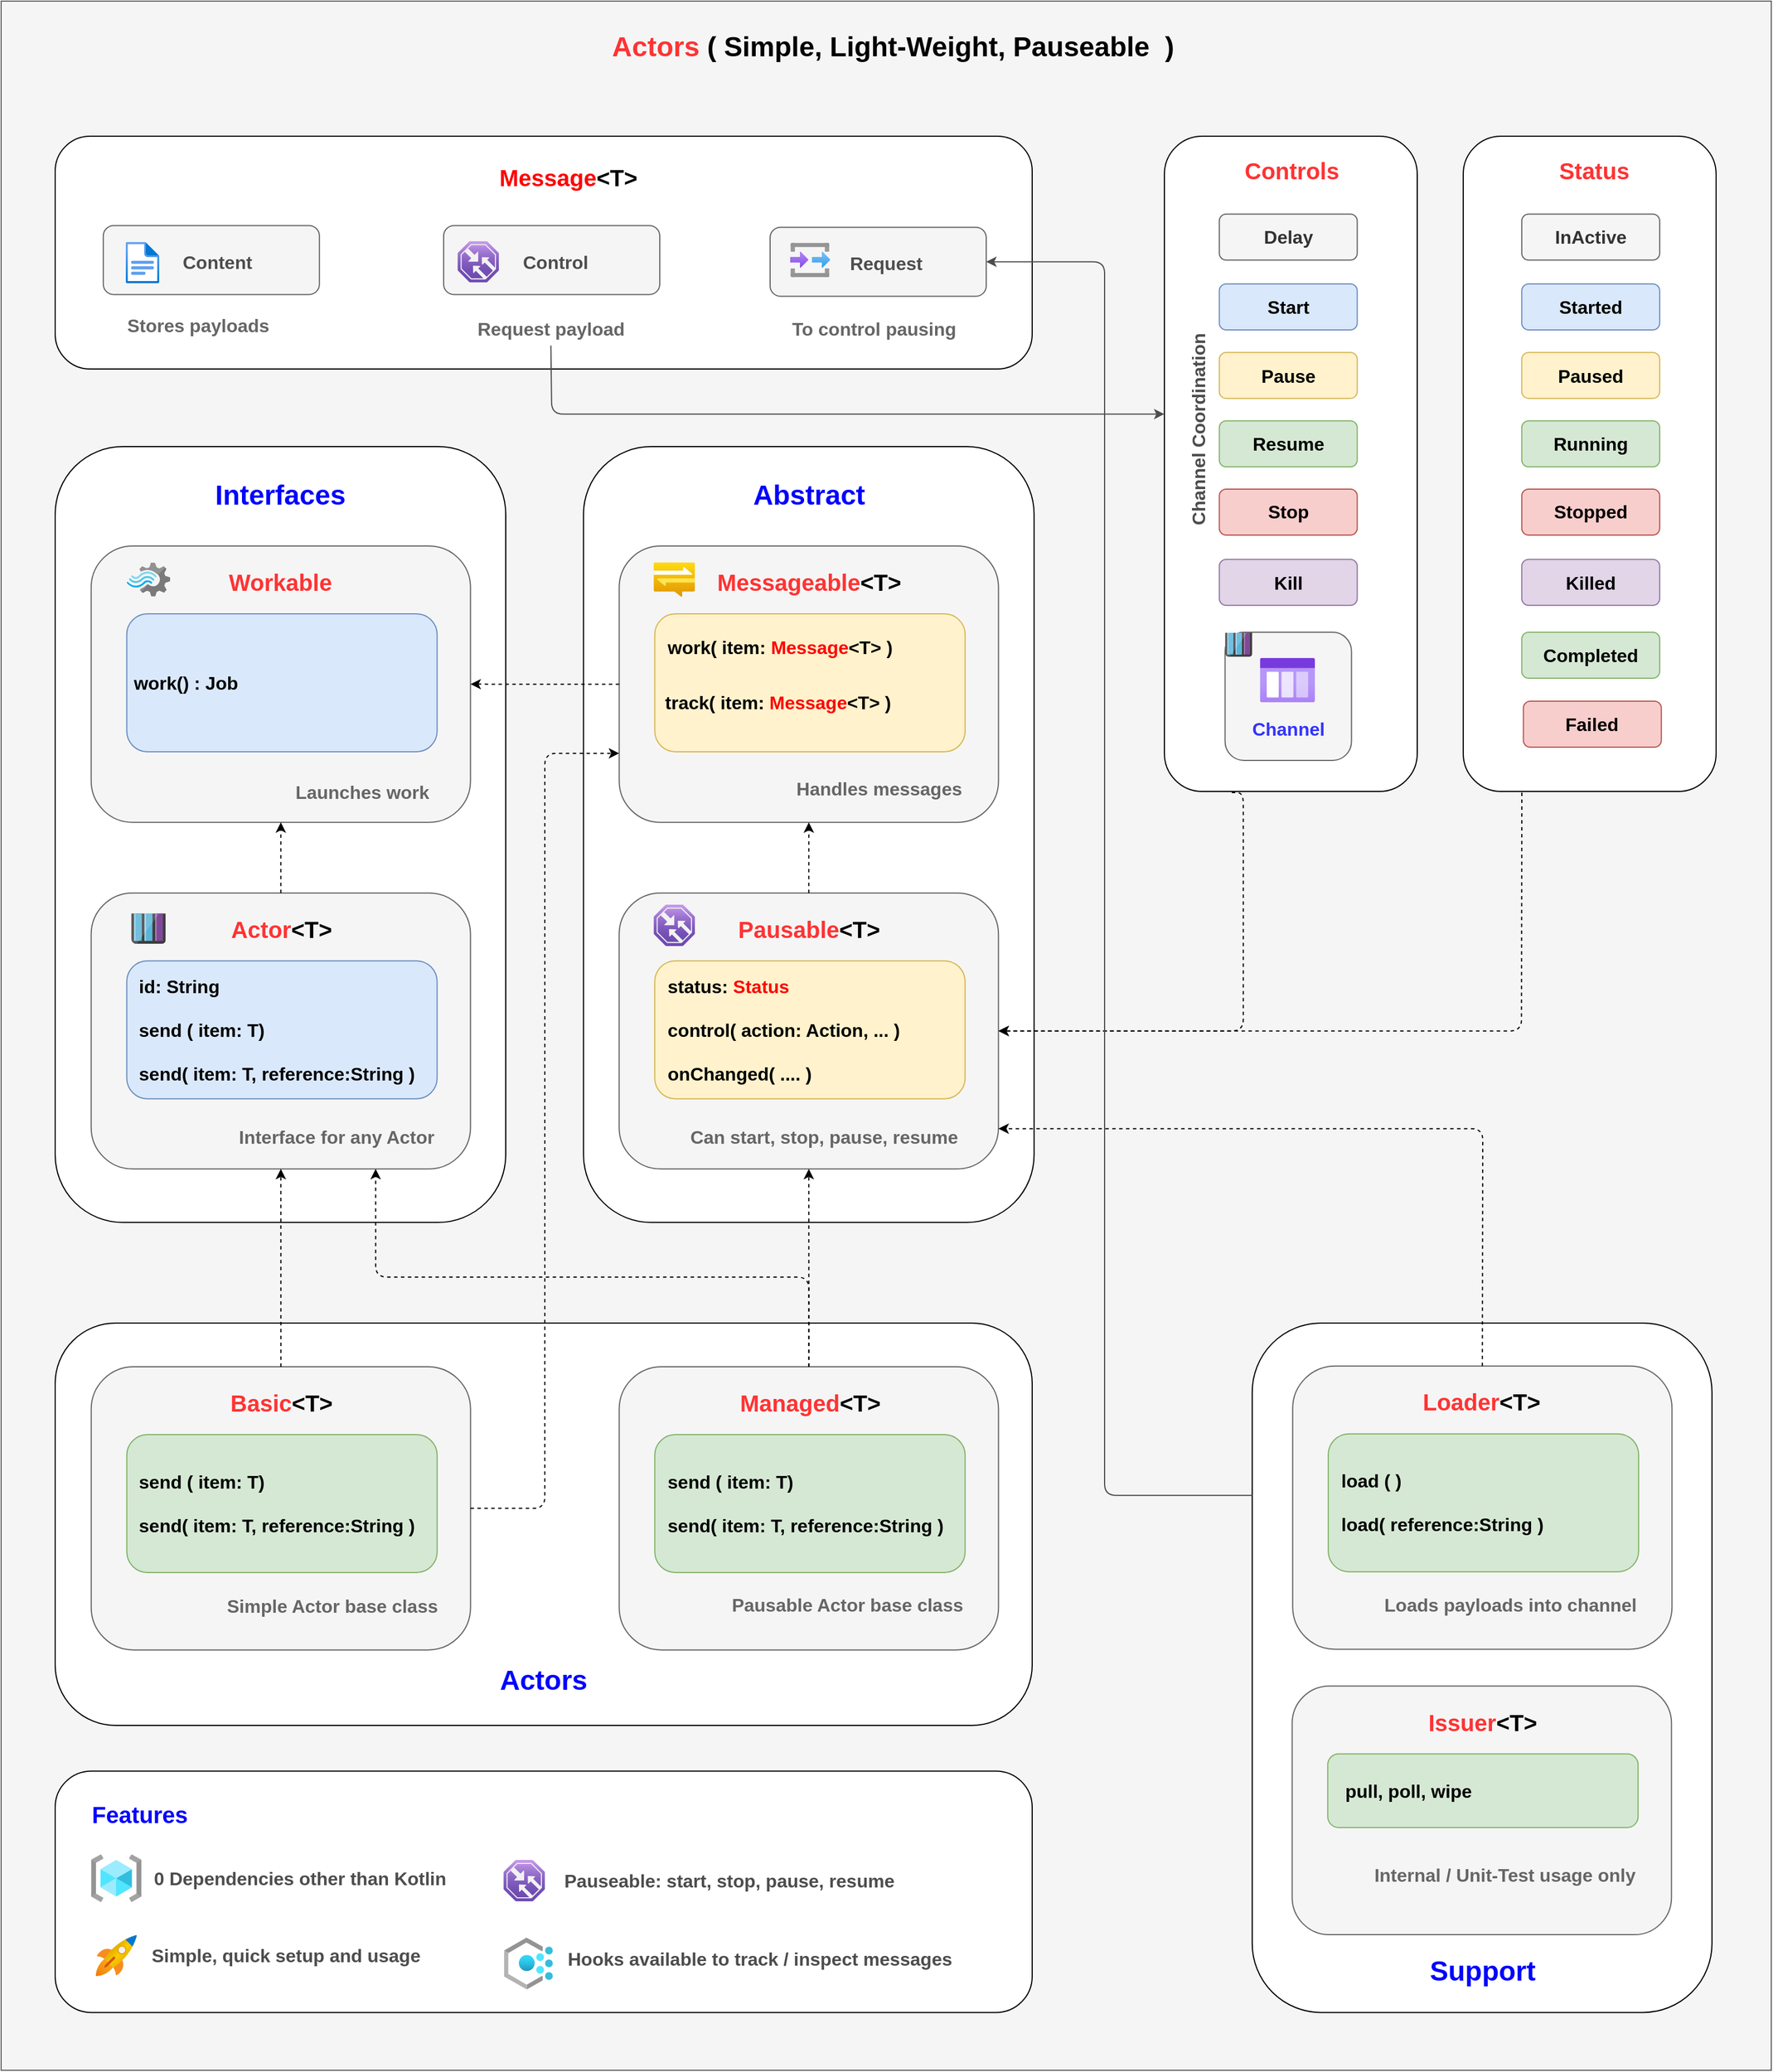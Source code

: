 <mxfile version="14.0.1" type="device"><diagram id="WI9T0HZ2pTsCkuznbFz-" name="Page-1"><mxGraphModel dx="2372" dy="1414" grid="1" gridSize="10" guides="1" tooltips="1" connect="1" arrows="1" fold="1" page="1" pageScale="1" pageWidth="583" pageHeight="413" math="0" shadow="0"><root><mxCell id="0"/><mxCell id="1" parent="0"/><mxCell id="dkpI0AUmnZosLw2rEWEU-10" value="" style="rounded=0;whiteSpace=wrap;html=1;fillColor=#f5f5f5;strokeColor=#666666;fontColor=#333333;" parent="1" vertex="1"><mxGeometry x="20" y="20" width="1540" height="1800" as="geometry"/></mxCell><mxCell id="HlOIRCmBT_TTQaV18blw-192" value="" style="rounded=1;whiteSpace=wrap;html=1;glass=0;strokeWidth=1;fontSize=14;align=left;" parent="1" vertex="1"><mxGeometry x="67" y="137.54" width="850" height="202.46" as="geometry"/></mxCell><mxCell id="HlOIRCmBT_TTQaV18blw-234" value="" style="rounded=1;whiteSpace=wrap;html=1;glass=0;strokeColor=#666666;strokeWidth=1;fillColor=#f5f5f5;fontSize=14;fontColor=#333333;align=right;" parent="1" vertex="1"><mxGeometry x="689.0" y="216.7" width="188" height="60" as="geometry"/></mxCell><mxCell id="uuMANsUaI2Tj1Zlfy81S-102" value="" style="rounded=1;whiteSpace=wrap;html=1;" vertex="1" parent="1"><mxGeometry x="1108.41" y="1170" width="400" height="599.71" as="geometry"/></mxCell><mxCell id="uuMANsUaI2Tj1Zlfy81S-98" value="" style="rounded=1;whiteSpace=wrap;html=1;" vertex="1" parent="1"><mxGeometry x="67" y="1170" width="850" height="350" as="geometry"/></mxCell><mxCell id="uuMANsUaI2Tj1Zlfy81S-96" value="" style="rounded=1;whiteSpace=wrap;html=1;" vertex="1" parent="1"><mxGeometry x="526.66" y="407.54" width="392" height="674.89" as="geometry"/></mxCell><mxCell id="uuMANsUaI2Tj1Zlfy81S-94" value="" style="rounded=1;whiteSpace=wrap;html=1;" vertex="1" parent="1"><mxGeometry x="67" y="407.54" width="392" height="674.89" as="geometry"/></mxCell><mxCell id="uuMANsUaI2Tj1Zlfy81S-11" value="" style="rounded=1;whiteSpace=wrap;html=1;glass=0;strokeWidth=1;fontSize=14;align=left;" vertex="1" parent="1"><mxGeometry x="1032" y="137.54" width="220" height="570" as="geometry"/></mxCell><mxCell id="HlOIRCmBT_TTQaV18blw-216" value="" style="rounded=1;whiteSpace=wrap;html=1;glass=0;strokeColor=#666666;strokeWidth=1;fillColor=#f5f5f5;fontSize=14;fontColor=#333333;align=right;" parent="1" vertex="1"><mxGeometry x="108.88" y="215.2" width="188" height="60" as="geometry"/></mxCell><mxCell id="LH2sXzoeOZG54SC4Cbi2-18" value="" style="rounded=1;whiteSpace=wrap;html=1;glass=0;align=left;fillColor=#f5f5f5;strokeColor=#666666;fontColor=#333333;" parent="1" vertex="1"><mxGeometry x="98.32" y="795.87" width="330" height="240" as="geometry"/></mxCell><mxCell id="LH2sXzoeOZG54SC4Cbi2-17" value="&lt;font size=&quot;1&quot;&gt;&lt;b style=&quot;font-size: 20px&quot;&gt;&lt;font color=&quot;#ff3333&quot;&gt;Actor&lt;/font&gt;&amp;lt;T&amp;gt;&lt;/b&gt;&lt;/font&gt;" style="text;html=1;strokeColor=none;fillColor=none;align=center;verticalAlign=middle;whiteSpace=wrap;rounded=0;" parent="1" vertex="1"><mxGeometry x="229.28" y="811.77" width="70" height="30" as="geometry"/></mxCell><mxCell id="dkpI0AUmnZosLw2rEWEU-12" value="&lt;font style=&quot;font-size: 24px&quot;&gt;&lt;b&gt;&lt;font color=&quot;#ff3333&quot; style=&quot;font-size: 24px&quot;&gt;Actors&lt;/font&gt;&lt;font color=&quot;#3333ff&quot; style=&quot;font-size: 24px&quot;&gt;&amp;nbsp;&lt;/font&gt;( Simple, Light-Weight, Pauseable&amp;nbsp; )&lt;/b&gt;&lt;/font&gt;" style="text;html=1;strokeColor=none;fillColor=none;align=center;verticalAlign=middle;whiteSpace=wrap;rounded=0;" parent="1" vertex="1"><mxGeometry x="82" y="50" width="1428" height="20" as="geometry"/></mxCell><mxCell id="HlOIRCmBT_TTQaV18blw-201" value="&lt;font style=&quot;font-size: 16px&quot;&gt;&lt;b&gt;Content&lt;/b&gt;&lt;/font&gt;" style="text;html=1;strokeColor=none;fillColor=none;align=left;verticalAlign=middle;whiteSpace=wrap;rounded=0;fontColor=#4D4D4D;" parent="1" vertex="1"><mxGeometry x="175.83" y="236.7" width="106.6" height="20" as="geometry"/></mxCell><mxCell id="HlOIRCmBT_TTQaV18blw-208" value="&lt;font&gt;&lt;b&gt;&lt;span style=&quot;font-size: 20px&quot;&gt;&lt;font color=&quot;#ff0000&quot;&gt;Message&lt;/font&gt;&lt;font color=&quot;#000000&quot;&gt;&amp;lt;T&amp;gt;&lt;/font&gt;&lt;/span&gt;&lt;br&gt;&lt;/b&gt;&lt;/font&gt;" style="text;html=1;strokeColor=none;fillColor=none;align=center;verticalAlign=middle;whiteSpace=wrap;rounded=0;fontColor=#0000FF;" parent="1" vertex="1"><mxGeometry x="138.5" y="157.54" width="748.5" height="30" as="geometry"/></mxCell><mxCell id="HlOIRCmBT_TTQaV18blw-219" value="" style="rounded=1;whiteSpace=wrap;html=1;glass=0;strokeColor=#666666;strokeWidth=1;fillColor=#f5f5f5;fontSize=14;fontColor=#333333;align=right;" parent="1" vertex="1"><mxGeometry x="404.98" y="215.2" width="188" height="60" as="geometry"/></mxCell><mxCell id="HlOIRCmBT_TTQaV18blw-221" value="&lt;font style=&quot;font-size: 16px&quot;&gt;&lt;b&gt;Control&lt;/b&gt;&lt;/font&gt;" style="text;html=1;strokeColor=none;fillColor=none;align=left;verticalAlign=middle;whiteSpace=wrap;rounded=0;fontColor=#4D4D4D;" parent="1" vertex="1"><mxGeometry x="471.68" y="236.7" width="110.81" height="20" as="geometry"/></mxCell><mxCell id="HlOIRCmBT_TTQaV18blw-226" value="" style="aspect=fixed;html=1;points=[];align=center;image;fontSize=12;image=img/lib/azure2/general/Input_Output.svg;rounded=0;glass=0;strokeColor=#D79B00;strokeWidth=1;fillColor=#66B2FF;gradientColor=none;" parent="1" vertex="1"><mxGeometry x="706.34" y="230.2" width="34.91" height="30" as="geometry"/></mxCell><mxCell id="HlOIRCmBT_TTQaV18blw-236" value="&lt;font style=&quot;font-size: 16px&quot;&gt;&lt;b&gt;Request&lt;/b&gt;&lt;/font&gt;" style="text;html=1;strokeColor=none;fillColor=none;align=center;verticalAlign=middle;whiteSpace=wrap;rounded=0;fontColor=#4D4D4D;" parent="1" vertex="1"><mxGeometry x="725" y="238.2" width="130" height="20" as="geometry"/></mxCell><mxCell id="HlOIRCmBT_TTQaV18blw-237" value="" style="aspect=fixed;html=1;points=[];align=center;image;fontSize=12;image=img/lib/azure2/networking/Traffic_Manager_Profiles.svg;rounded=0;glass=0;strokeColor=#D79B00;strokeWidth=1;fillColor=#66B2FF;gradientColor=none;" parent="1" vertex="1"><mxGeometry x="417.11" y="228.7" width="36" height="36" as="geometry"/></mxCell><mxCell id="HlOIRCmBT_TTQaV18blw-242" value="" style="rounded=1;whiteSpace=wrap;html=1;glass=0;align=left;fillColor=#f5f5f5;strokeColor=#666666;fontColor=#333333;" parent="1" vertex="1"><mxGeometry x="1084.79" y="569.03" width="110" height="111.5" as="geometry"/></mxCell><mxCell id="HlOIRCmBT_TTQaV18blw-243" value="&lt;font style=&quot;font-size: 16px&quot; color=&quot;#3333ff&quot;&gt;&lt;b&gt;Channel&lt;/b&gt;&lt;/font&gt;" style="text;html=1;strokeColor=none;fillColor=none;align=center;verticalAlign=middle;whiteSpace=wrap;rounded=0;" parent="1" vertex="1"><mxGeometry x="1099.79" y="642.89" width="80" height="20" as="geometry"/></mxCell><mxCell id="HlOIRCmBT_TTQaV18blw-244" value="" style="aspect=fixed;html=1;points=[];align=center;image;fontSize=12;image=img/lib/mscae/Queues_Storage.svg;glass=0;fillColor=#CCE5FF;" parent="1" vertex="1"><mxGeometry x="1084.79" y="569.53" width="23.62" height="20.79" as="geometry"/></mxCell><mxCell id="HlOIRCmBT_TTQaV18blw-245" value="" style="aspect=fixed;html=1;points=[];align=center;image;fontSize=12;image=img/lib/azure2/general/Storage_Queue.svg;rounded=0;glass=0;strokeColor=#D79B00;strokeWidth=1;fillColor=#66B2FF;gradientColor=none;" parent="1" vertex="1"><mxGeometry x="1115.17" y="591.19" width="47.8" height="38.84" as="geometry"/></mxCell><mxCell id="uuMANsUaI2Tj1Zlfy81S-4" value="&lt;font style=&quot;font-size: 16px&quot;&gt;&lt;b&gt;&amp;nbsp; id: String&lt;br&gt;&lt;/b&gt;&lt;b&gt;&lt;br&gt;&amp;nbsp; send ( item: T)&amp;nbsp;&lt;br&gt;&lt;br&gt;&amp;nbsp; send( item: T, reference:String )&amp;nbsp;&lt;/b&gt;&lt;/font&gt;" style="rounded=1;whiteSpace=wrap;html=1;align=left;fillColor=#dae8fc;strokeColor=#6c8ebf;" vertex="1" parent="1"><mxGeometry x="129.28" y="854.87" width="270" height="120" as="geometry"/></mxCell><mxCell id="uuMANsUaI2Tj1Zlfy81S-5" value="" style="rounded=1;whiteSpace=wrap;html=1;glass=0;align=left;fillColor=#f5f5f5;strokeColor=#666666;fontColor=#333333;" vertex="1" parent="1"><mxGeometry x="557.7" y="494.06" width="330" height="240.37" as="geometry"/></mxCell><mxCell id="uuMANsUaI2Tj1Zlfy81S-6" value="&lt;font size=&quot;1&quot;&gt;&lt;b style=&quot;font-size: 20px&quot;&gt;&lt;font color=&quot;#ff3333&quot;&gt;Messageable&lt;/font&gt;&amp;lt;T&amp;gt;&lt;/b&gt;&lt;/font&gt;" style="text;html=1;strokeColor=none;fillColor=none;align=center;verticalAlign=middle;whiteSpace=wrap;rounded=0;" vertex="1" parent="1"><mxGeometry x="587.7" y="509.96" width="270" height="30" as="geometry"/></mxCell><mxCell id="uuMANsUaI2Tj1Zlfy81S-7" value="&lt;span style=&quot;font-size: 16px&quot;&gt;&lt;b&gt;&amp;nbsp; work( item: &lt;font color=&quot;#ff0000&quot;&gt;Message&lt;/font&gt;&amp;lt;T&amp;gt; )&amp;nbsp;&lt;br&gt;&lt;/b&gt;&lt;/span&gt;&lt;br&gt;&lt;br&gt;&amp;nbsp;&amp;nbsp;&lt;b style=&quot;font-size: 16px&quot;&gt;track( item: &lt;font color=&quot;#ff0000&quot;&gt;Message&lt;/font&gt;&amp;lt;T&amp;gt; )&amp;nbsp;&lt;/b&gt;&lt;br&gt;&amp;nbsp; &amp;nbsp;" style="rounded=1;whiteSpace=wrap;html=1;align=left;fillColor=#fff2cc;strokeColor=#d6b656;" vertex="1" parent="1"><mxGeometry x="588.66" y="553.06" width="270" height="120" as="geometry"/></mxCell><mxCell id="uuMANsUaI2Tj1Zlfy81S-8" value="" style="rounded=1;whiteSpace=wrap;html=1;glass=0;align=left;fillColor=#f5f5f5;strokeColor=#666666;fontColor=#333333;" vertex="1" parent="1"><mxGeometry x="557.66" y="795.87" width="330" height="240" as="geometry"/></mxCell><mxCell id="uuMANsUaI2Tj1Zlfy81S-9" value="&lt;font size=&quot;1&quot;&gt;&lt;b style=&quot;font-size: 20px&quot;&gt;&lt;font color=&quot;#ff3333&quot;&gt;Pausable&lt;/font&gt;&amp;lt;T&amp;gt;&lt;/b&gt;&lt;/font&gt;" style="text;html=1;strokeColor=none;fillColor=none;align=center;verticalAlign=middle;whiteSpace=wrap;rounded=0;" vertex="1" parent="1"><mxGeometry x="587.66" y="811.77" width="270" height="30" as="geometry"/></mxCell><mxCell id="uuMANsUaI2Tj1Zlfy81S-10" value="&lt;font style=&quot;font-size: 16px&quot;&gt;&lt;b&gt;&amp;nbsp; status: &lt;font color=&quot;#ff0000&quot;&gt;Status&lt;/font&gt;&lt;br&gt;&lt;br&gt;&amp;nbsp; control( action: Action, ... )&amp;nbsp;&lt;br&gt;&lt;br&gt;&amp;nbsp; onChanged( .... )&amp;nbsp;&lt;br&gt;&lt;/b&gt;&lt;/font&gt;" style="rounded=1;whiteSpace=wrap;html=1;align=left;fillColor=#fff2cc;strokeColor=#d6b656;" vertex="1" parent="1"><mxGeometry x="588.62" y="854.87" width="270" height="120" as="geometry"/></mxCell><mxCell id="uuMANsUaI2Tj1Zlfy81S-12" value="&lt;b&gt;&lt;font style=&quot;font-size: 16px&quot;&gt;Pause&lt;/font&gt;&lt;/b&gt;" style="rounded=1;whiteSpace=wrap;html=1;fillColor=#fff2cc;strokeColor=#d6b656;" vertex="1" parent="1"><mxGeometry x="1079.79" y="325.59" width="120" height="40" as="geometry"/></mxCell><mxCell id="uuMANsUaI2Tj1Zlfy81S-13" value="&lt;b&gt;&lt;font style=&quot;font-size: 16px&quot;&gt;Start&lt;/font&gt;&lt;/b&gt;" style="rounded=1;whiteSpace=wrap;html=1;fillColor=#dae8fc;strokeColor=#6c8ebf;" vertex="1" parent="1"><mxGeometry x="1079.79" y="265.98" width="120" height="40" as="geometry"/></mxCell><mxCell id="uuMANsUaI2Tj1Zlfy81S-14" value="&lt;span style=&quot;font-size: 16px&quot;&gt;&lt;b&gt;Delay&lt;/b&gt;&lt;/span&gt;" style="rounded=1;whiteSpace=wrap;html=1;fillColor=#f5f5f5;strokeColor=#666666;fontColor=#333333;" vertex="1" parent="1"><mxGeometry x="1079.79" y="205.23" width="120" height="40" as="geometry"/></mxCell><mxCell id="uuMANsUaI2Tj1Zlfy81S-15" value="&lt;span style=&quot;font-size: 16px&quot;&gt;&lt;b&gt;Resume&lt;/b&gt;&lt;/span&gt;" style="rounded=1;whiteSpace=wrap;html=1;fillColor=#d5e8d4;strokeColor=#82b366;" vertex="1" parent="1"><mxGeometry x="1079.79" y="385.11" width="120" height="40" as="geometry"/></mxCell><mxCell id="uuMANsUaI2Tj1Zlfy81S-16" value="&lt;span style=&quot;font-size: 16px&quot;&gt;&lt;b&gt;Stop&lt;/b&gt;&lt;/span&gt;" style="rounded=1;whiteSpace=wrap;html=1;fillColor=#f8cecc;strokeColor=#b85450;" vertex="1" parent="1"><mxGeometry x="1079.79" y="444.48" width="120" height="40" as="geometry"/></mxCell><mxCell id="uuMANsUaI2Tj1Zlfy81S-17" value="&lt;span style=&quot;font-size: 16px&quot;&gt;&lt;b&gt;Kill&lt;/b&gt;&lt;/span&gt;" style="rounded=1;whiteSpace=wrap;html=1;fillColor=#e1d5e7;strokeColor=#9673a6;" vertex="1" parent="1"><mxGeometry x="1079.79" y="505.61" width="120" height="40" as="geometry"/></mxCell><mxCell id="uuMANsUaI2Tj1Zlfy81S-18" value="&lt;font color=&quot;#ff3333&quot;&gt;&lt;b&gt;&lt;font style=&quot;font-size: 20px&quot;&gt;Controls&lt;/font&gt;&lt;br&gt;&lt;/b&gt;&lt;/font&gt;" style="text;html=1;strokeColor=none;fillColor=none;align=center;verticalAlign=middle;whiteSpace=wrap;rounded=0;" vertex="1" parent="1"><mxGeometry x="1077.61" y="151.7" width="130" height="30" as="geometry"/></mxCell><mxCell id="uuMANsUaI2Tj1Zlfy81S-19" value="" style="rounded=1;whiteSpace=wrap;html=1;glass=0;strokeWidth=1;fontSize=14;align=left;" vertex="1" parent="1"><mxGeometry x="1292" y="137.54" width="220" height="570" as="geometry"/></mxCell><mxCell id="uuMANsUaI2Tj1Zlfy81S-20" value="&lt;b&gt;&lt;font style=&quot;font-size: 16px&quot;&gt;Paused&lt;/font&gt;&lt;/b&gt;" style="rounded=1;whiteSpace=wrap;html=1;fillColor=#fff2cc;strokeColor=#d6b656;" vertex="1" parent="1"><mxGeometry x="1342.93" y="325.59" width="120" height="40" as="geometry"/></mxCell><mxCell id="uuMANsUaI2Tj1Zlfy81S-21" value="&lt;b&gt;&lt;font style=&quot;font-size: 16px&quot;&gt;Started&lt;/font&gt;&lt;/b&gt;" style="rounded=1;whiteSpace=wrap;html=1;fillColor=#dae8fc;strokeColor=#6c8ebf;" vertex="1" parent="1"><mxGeometry x="1342.93" y="265.98" width="120" height="40" as="geometry"/></mxCell><mxCell id="uuMANsUaI2Tj1Zlfy81S-22" value="&lt;span style=&quot;font-size: 16px&quot;&gt;&lt;b&gt;InActive&lt;/b&gt;&lt;/span&gt;" style="rounded=1;whiteSpace=wrap;html=1;fillColor=#f5f5f5;strokeColor=#666666;fontColor=#333333;" vertex="1" parent="1"><mxGeometry x="1342.93" y="205.23" width="120" height="40" as="geometry"/></mxCell><mxCell id="uuMANsUaI2Tj1Zlfy81S-23" value="&lt;span style=&quot;font-size: 16px&quot;&gt;&lt;b&gt;Running&lt;/b&gt;&lt;/span&gt;" style="rounded=1;whiteSpace=wrap;html=1;fillColor=#d5e8d4;strokeColor=#82b366;" vertex="1" parent="1"><mxGeometry x="1342.93" y="385.11" width="120" height="40" as="geometry"/></mxCell><mxCell id="uuMANsUaI2Tj1Zlfy81S-24" value="&lt;span style=&quot;font-size: 16px&quot;&gt;&lt;b&gt;Stopped&lt;/b&gt;&lt;/span&gt;" style="rounded=1;whiteSpace=wrap;html=1;fillColor=#f8cecc;strokeColor=#b85450;" vertex="1" parent="1"><mxGeometry x="1342.93" y="444.48" width="120" height="40" as="geometry"/></mxCell><mxCell id="uuMANsUaI2Tj1Zlfy81S-25" value="&lt;span style=&quot;font-size: 16px&quot;&gt;&lt;b&gt;Killed&lt;/b&gt;&lt;/span&gt;" style="rounded=1;whiteSpace=wrap;html=1;fillColor=#e1d5e7;strokeColor=#9673a6;" vertex="1" parent="1"><mxGeometry x="1342.93" y="505.61" width="120" height="40" as="geometry"/></mxCell><mxCell id="uuMANsUaI2Tj1Zlfy81S-26" value="&lt;font color=&quot;#ff3333&quot;&gt;&lt;b&gt;&lt;font style=&quot;font-size: 20px&quot;&gt;Status&lt;/font&gt;&lt;br&gt;&lt;/b&gt;&lt;/font&gt;" style="text;html=1;strokeColor=none;fillColor=none;align=center;verticalAlign=middle;whiteSpace=wrap;rounded=0;" vertex="1" parent="1"><mxGeometry x="1340.75" y="151.7" width="130" height="30" as="geometry"/></mxCell><mxCell id="uuMANsUaI2Tj1Zlfy81S-27" value="&lt;span style=&quot;font-size: 16px&quot;&gt;&lt;b&gt;Completed&lt;/b&gt;&lt;/span&gt;" style="rounded=1;whiteSpace=wrap;html=1;fillColor=#d5e8d4;strokeColor=#82b366;" vertex="1" parent="1"><mxGeometry x="1342.93" y="569.03" width="120" height="40" as="geometry"/></mxCell><mxCell id="uuMANsUaI2Tj1Zlfy81S-28" value="&lt;span style=&quot;font-size: 16px&quot;&gt;&lt;b&gt;Failed&lt;/b&gt;&lt;/span&gt;" style="rounded=1;whiteSpace=wrap;html=1;fillColor=#f8cecc;strokeColor=#b85450;" vertex="1" parent="1"><mxGeometry x="1344.34" y="629.03" width="120" height="40" as="geometry"/></mxCell><mxCell id="uuMANsUaI2Tj1Zlfy81S-29" value="" style="rounded=1;whiteSpace=wrap;html=1;glass=0;align=left;fillColor=#f5f5f5;strokeColor=#666666;fontColor=#333333;" vertex="1" parent="1"><mxGeometry x="98.36" y="1208" width="330" height="246.34" as="geometry"/></mxCell><mxCell id="uuMANsUaI2Tj1Zlfy81S-30" value="&lt;font size=&quot;1&quot;&gt;&lt;b style=&quot;font-size: 20px&quot;&gt;&lt;font color=&quot;#ff3333&quot;&gt;Basic&lt;/font&gt;&amp;lt;T&amp;gt;&lt;/b&gt;&lt;/font&gt;" style="text;html=1;strokeColor=none;fillColor=none;align=center;verticalAlign=middle;whiteSpace=wrap;rounded=0;" vertex="1" parent="1"><mxGeometry x="229.32" y="1223.9" width="70" height="30" as="geometry"/></mxCell><mxCell id="uuMANsUaI2Tj1Zlfy81S-31" value="&lt;font style=&quot;font-size: 16px&quot;&gt;&lt;b&gt;&amp;nbsp; send ( item: T)&amp;nbsp;&lt;br&gt;&lt;br&gt;&amp;nbsp; send( item: T, reference:String )&amp;nbsp;&lt;/b&gt;&lt;/font&gt;" style="rounded=1;whiteSpace=wrap;html=1;align=left;fillColor=#d5e8d4;strokeColor=#82b366;" vertex="1" parent="1"><mxGeometry x="129.32" y="1267" width="270" height="120" as="geometry"/></mxCell><mxCell id="uuMANsUaI2Tj1Zlfy81S-32" value="" style="rounded=1;whiteSpace=wrap;html=1;glass=0;align=left;fillColor=#f5f5f5;strokeColor=#666666;fontColor=#333333;" vertex="1" parent="1"><mxGeometry x="557.7" y="1208" width="330" height="246.34" as="geometry"/></mxCell><mxCell id="uuMANsUaI2Tj1Zlfy81S-33" value="&lt;font size=&quot;1&quot;&gt;&lt;b style=&quot;font-size: 20px&quot;&gt;&lt;font color=&quot;#ff3333&quot;&gt;Managed&lt;/font&gt;&amp;lt;T&amp;gt;&lt;/b&gt;&lt;/font&gt;" style="text;html=1;strokeColor=none;fillColor=none;align=center;verticalAlign=middle;whiteSpace=wrap;rounded=0;" vertex="1" parent="1"><mxGeometry x="688.66" y="1223.9" width="70" height="30" as="geometry"/></mxCell><mxCell id="uuMANsUaI2Tj1Zlfy81S-34" value="&lt;font style=&quot;font-size: 16px&quot;&gt;&lt;b&gt;&amp;nbsp; send ( item: T)&amp;nbsp;&lt;br&gt;&lt;br&gt;&amp;nbsp; send( item: T, reference:String )&amp;nbsp;&lt;/b&gt;&lt;/font&gt;" style="rounded=1;whiteSpace=wrap;html=1;align=left;fillColor=#d5e8d4;strokeColor=#82b366;" vertex="1" parent="1"><mxGeometry x="588.66" y="1267" width="270" height="120" as="geometry"/></mxCell><mxCell id="uuMANsUaI2Tj1Zlfy81S-35" value="" style="rounded=1;whiteSpace=wrap;html=1;glass=0;align=left;fillColor=#f5f5f5;strokeColor=#666666;fontColor=#333333;" vertex="1" parent="1"><mxGeometry x="1143.63" y="1207.35" width="330" height="246.34" as="geometry"/></mxCell><mxCell id="uuMANsUaI2Tj1Zlfy81S-36" value="&lt;font size=&quot;1&quot;&gt;&lt;b style=&quot;font-size: 20px&quot;&gt;&lt;font color=&quot;#ff3333&quot;&gt;Loader&lt;/font&gt;&amp;lt;T&amp;gt;&lt;/b&gt;&lt;/font&gt;" style="text;html=1;strokeColor=none;fillColor=none;align=center;verticalAlign=middle;whiteSpace=wrap;rounded=0;" vertex="1" parent="1"><mxGeometry x="1173.18" y="1223.25" width="270" height="30" as="geometry"/></mxCell><mxCell id="uuMANsUaI2Tj1Zlfy81S-37" value="&lt;font style=&quot;font-size: 16px&quot;&gt;&lt;b&gt;&amp;nbsp; load ( )&lt;br&gt;&lt;br&gt;&amp;nbsp; load( reference:String )&amp;nbsp;&lt;/b&gt;&lt;/font&gt;" style="rounded=1;whiteSpace=wrap;html=1;align=left;fillColor=#d5e8d4;strokeColor=#82b366;" vertex="1" parent="1"><mxGeometry x="1174.59" y="1266.35" width="270" height="120" as="geometry"/></mxCell><mxCell id="uuMANsUaI2Tj1Zlfy81S-38" value="" style="endArrow=classic;html=1;exitX=0.5;exitY=0;exitDx=0;exitDy=0;entryX=0.5;entryY=1;entryDx=0;entryDy=0;dashed=1;" edge="1" parent="1" source="uuMANsUaI2Tj1Zlfy81S-8" target="uuMANsUaI2Tj1Zlfy81S-5"><mxGeometry width="50" height="50" relative="1" as="geometry"><mxPoint x="-162.34" y="900.72" as="sourcePoint"/><mxPoint x="-112.34" y="850.72" as="targetPoint"/></mxGeometry></mxCell><mxCell id="uuMANsUaI2Tj1Zlfy81S-39" value="" style="edgeStyle=elbowEdgeStyle;elbow=vertical;endArrow=classic;html=1;dashed=1;exitX=0.5;exitY=0;exitDx=0;exitDy=0;entryX=0.5;entryY=1;entryDx=0;entryDy=0;" edge="1" parent="1" source="uuMANsUaI2Tj1Zlfy81S-32" target="uuMANsUaI2Tj1Zlfy81S-8"><mxGeometry width="50" height="50" relative="1" as="geometry"><mxPoint x="-270.66" y="1243" as="sourcePoint"/><mxPoint x="-220.66" y="1193" as="targetPoint"/></mxGeometry></mxCell><mxCell id="uuMANsUaI2Tj1Zlfy81S-41" value="" style="edgeStyle=elbowEdgeStyle;elbow=vertical;endArrow=classic;html=1;dashed=1;exitX=0.5;exitY=0;exitDx=0;exitDy=0;entryX=0.5;entryY=1;entryDx=0;entryDy=0;" edge="1" parent="1" source="uuMANsUaI2Tj1Zlfy81S-29" target="LH2sXzoeOZG54SC4Cbi2-18"><mxGeometry width="50" height="50" relative="1" as="geometry"><mxPoint x="-121" y="943" as="sourcePoint"/><mxPoint x="-71" y="893" as="targetPoint"/></mxGeometry></mxCell><mxCell id="uuMANsUaI2Tj1Zlfy81S-42" value="" style="rounded=1;whiteSpace=wrap;html=1;glass=0;align=left;fillColor=#f5f5f5;strokeColor=#666666;fontColor=#333333;" vertex="1" parent="1"><mxGeometry x="98.32" y="493.99" width="330" height="240.37" as="geometry"/></mxCell><mxCell id="uuMANsUaI2Tj1Zlfy81S-43" value="&lt;font size=&quot;1&quot;&gt;&lt;b style=&quot;font-size: 20px&quot;&gt;&lt;font color=&quot;#ff3333&quot;&gt;Workable&lt;/font&gt;&lt;/b&gt;&lt;/font&gt;" style="text;html=1;strokeColor=none;fillColor=none;align=center;verticalAlign=middle;whiteSpace=wrap;rounded=0;" vertex="1" parent="1"><mxGeometry x="128.32" y="509.89" width="270" height="30" as="geometry"/></mxCell><mxCell id="uuMANsUaI2Tj1Zlfy81S-44" value="&lt;span style=&quot;font-size: 16px&quot;&gt;&lt;b&gt;&amp;nbsp;work() : Job&lt;/b&gt;&lt;/span&gt;" style="rounded=1;whiteSpace=wrap;html=1;align=left;fillColor=#dae8fc;strokeColor=#6c8ebf;" vertex="1" parent="1"><mxGeometry x="129.28" y="552.99" width="270" height="120" as="geometry"/></mxCell><mxCell id="uuMANsUaI2Tj1Zlfy81S-47" value="" style="edgeStyle=elbowEdgeStyle;elbow=horizontal;endArrow=classic;html=1;dashed=1;exitX=0;exitY=0.5;exitDx=0;exitDy=0;" edge="1" parent="1" source="uuMANsUaI2Tj1Zlfy81S-5" target="uuMANsUaI2Tj1Zlfy81S-42"><mxGeometry width="50" height="50" relative="1" as="geometry"><mxPoint x="-181.92" y="1047.2" as="sourcePoint"/><mxPoint x="-131.92" y="997.2" as="targetPoint"/></mxGeometry></mxCell><mxCell id="uuMANsUaI2Tj1Zlfy81S-48" value="" style="edgeStyle=elbowEdgeStyle;elbow=vertical;endArrow=classic;html=1;dashed=1;exitX=0.5;exitY=0;exitDx=0;exitDy=0;entryX=0.5;entryY=1;entryDx=0;entryDy=0;" edge="1" parent="1" source="LH2sXzoeOZG54SC4Cbi2-18" target="uuMANsUaI2Tj1Zlfy81S-42"><mxGeometry width="50" height="50" relative="1" as="geometry"><mxPoint x="-131" y="1132.8" as="sourcePoint"/><mxPoint x="-81" y="1082.8" as="targetPoint"/></mxGeometry></mxCell><mxCell id="uuMANsUaI2Tj1Zlfy81S-49" value="" style="aspect=fixed;html=1;points=[];align=center;image;fontSize=12;image=img/lib/azure2/networking/Traffic_Manager_Profiles.svg;rounded=0;glass=0;strokeColor=#D79B00;strokeWidth=1;fillColor=#66B2FF;gradientColor=none;" vertex="1" parent="1"><mxGeometry x="587.66" y="805.94" width="36" height="36" as="geometry"/></mxCell><mxCell id="uuMANsUaI2Tj1Zlfy81S-51" value="" style="aspect=fixed;html=1;points=[];align=center;image;fontSize=12;image=img/lib/mscae/Stream_Analytics.svg;glass=0;fillColor=#CCE5FF;" vertex="1" parent="1"><mxGeometry x="129.28" y="508.44" width="37.72" height="29.42" as="geometry"/></mxCell><mxCell id="uuMANsUaI2Tj1Zlfy81S-53" value="" style="aspect=fixed;html=1;points=[];align=center;image;fontSize=12;image=img/lib/mscae/Queues_Storage.svg;glass=0;fillColor=#CCE5FF;" vertex="1" parent="1"><mxGeometry x="133.19" y="813.57" width="29.98" height="26.39" as="geometry"/></mxCell><mxCell id="uuMANsUaI2Tj1Zlfy81S-54" value="" style="aspect=fixed;html=1;points=[];align=center;image;fontSize=12;image=img/lib/azure2/iot/Notification_Hubs.svg;" vertex="1" parent="1"><mxGeometry x="587.66" y="508.22" width="35.89" height="30" as="geometry"/></mxCell><mxCell id="uuMANsUaI2Tj1Zlfy81S-56" value="" style="edgeStyle=elbowEdgeStyle;elbow=horizontal;endArrow=classic;html=1;dashed=1;exitX=0.5;exitY=1;exitDx=0;exitDy=0;entryX=1;entryY=0.5;entryDx=0;entryDy=0;" edge="1" parent="1" target="uuMANsUaI2Tj1Zlfy81S-8"><mxGeometry width="50" height="50" relative="1" as="geometry"><mxPoint x="1343.0" y="708.53" as="sourcePoint"/><mxPoint x="1330.66" y="823" as="targetPoint"/><Array as="points"><mxPoint x="1342.66" y="743"/><mxPoint x="1342.66" y="773"/></Array></mxGeometry></mxCell><mxCell id="uuMANsUaI2Tj1Zlfy81S-57" value="" style="edgeStyle=elbowEdgeStyle;elbow=horizontal;endArrow=classic;html=1;dashed=1;exitX=0.5;exitY=1;exitDx=0;exitDy=0;entryX=1;entryY=0.5;entryDx=0;entryDy=0;" edge="1" parent="1" target="uuMANsUaI2Tj1Zlfy81S-8"><mxGeometry width="50" height="50" relative="1" as="geometry"><mxPoint x="1090.66" y="708.53" as="sourcePoint"/><mxPoint x="953" y="858.0" as="targetPoint"/><Array as="points"><mxPoint x="1100.66" y="743"/><mxPoint x="1415.0" y="868.15"/></Array></mxGeometry></mxCell><mxCell id="uuMANsUaI2Tj1Zlfy81S-58" value="" style="edgeStyle=elbowEdgeStyle;elbow=horizontal;endArrow=classic;html=1;dashed=1;exitX=0.5;exitY=0;exitDx=0;exitDy=0;entryX=1;entryY=0.854;entryDx=0;entryDy=0;entryPerimeter=0;" edge="1" parent="1" source="uuMANsUaI2Tj1Zlfy81S-35" target="uuMANsUaI2Tj1Zlfy81S-8"><mxGeometry width="50" height="50" relative="1" as="geometry"><mxPoint x="1560.66" y="1010" as="sourcePoint"/><mxPoint x="1610.66" y="960" as="targetPoint"/><Array as="points"><mxPoint x="1309" y="1110"/></Array></mxGeometry></mxCell><mxCell id="uuMANsUaI2Tj1Zlfy81S-59" value="" style="edgeStyle=elbowEdgeStyle;elbow=vertical;endArrow=classic;html=1;dashed=1;exitX=0.5;exitY=0;exitDx=0;exitDy=0;entryX=0.75;entryY=1;entryDx=0;entryDy=0;" edge="1" parent="1" source="uuMANsUaI2Tj1Zlfy81S-32" target="LH2sXzoeOZG54SC4Cbi2-18"><mxGeometry width="50" height="50" relative="1" as="geometry"><mxPoint x="-31" y="1050" as="sourcePoint"/><mxPoint x="19" y="1000" as="targetPoint"/><Array as="points"><mxPoint x="527" y="1130"/></Array></mxGeometry></mxCell><mxCell id="uuMANsUaI2Tj1Zlfy81S-60" value="&lt;font style=&quot;font-size: 16px&quot;&gt;&lt;b&gt;Channel Coordination&lt;br&gt;&lt;/b&gt;&lt;/font&gt;" style="text;html=1;strokeColor=none;fillColor=none;align=center;verticalAlign=middle;whiteSpace=wrap;rounded=0;rotation=-90;fontColor=#4D4D4D;" vertex="1" parent="1"><mxGeometry x="920" y="377.54" width="282.5" height="30" as="geometry"/></mxCell><mxCell id="uuMANsUaI2Tj1Zlfy81S-61" value="&lt;span style=&quot;font-size: 16px&quot;&gt;&lt;b&gt;Interface for any Actor&lt;/b&gt;&lt;/span&gt;" style="text;html=1;strokeColor=none;fillColor=none;align=right;verticalAlign=middle;whiteSpace=wrap;rounded=0;fontColor=#666666;" vertex="1" parent="1"><mxGeometry x="129.28" y="992.87" width="269.76" height="30" as="geometry"/></mxCell><mxCell id="uuMANsUaI2Tj1Zlfy81S-62" value="&lt;span style=&quot;font-size: 16px&quot;&gt;&lt;b&gt;Can start, stop, pause, resume&amp;nbsp;&lt;/b&gt;&lt;/span&gt;" style="text;html=1;strokeColor=none;fillColor=none;align=right;verticalAlign=middle;whiteSpace=wrap;rounded=0;fontColor=#666666;" vertex="1" parent="1"><mxGeometry x="588.9" y="992.87" width="269.76" height="30" as="geometry"/></mxCell><mxCell id="uuMANsUaI2Tj1Zlfy81S-63" value="&lt;span style=&quot;font-size: 16px&quot;&gt;&lt;b&gt;Simple Actor base class&lt;/b&gt;&lt;/span&gt;" style="text;html=1;strokeColor=none;fillColor=none;align=right;verticalAlign=middle;whiteSpace=wrap;rounded=0;fontColor=#666666;" vertex="1" parent="1"><mxGeometry x="132.19" y="1401.34" width="269.76" height="30" as="geometry"/></mxCell><mxCell id="uuMANsUaI2Tj1Zlfy81S-64" value="&lt;span style=&quot;font-size: 16px&quot;&gt;&lt;b&gt;Pausable Actor base class&lt;/b&gt;&lt;/span&gt;" style="text;html=1;strokeColor=none;fillColor=none;align=right;verticalAlign=middle;whiteSpace=wrap;rounded=0;fontColor=#666666;" vertex="1" parent="1"><mxGeometry x="588.94" y="1400.34" width="269.76" height="30" as="geometry"/></mxCell><mxCell id="uuMANsUaI2Tj1Zlfy81S-65" value="&lt;span style=&quot;font-size: 16px&quot;&gt;&lt;b&gt;Launches work&amp;nbsp;&lt;/b&gt;&lt;/span&gt;" style="text;html=1;strokeColor=none;fillColor=none;align=right;verticalAlign=middle;whiteSpace=wrap;rounded=0;fontColor=#666666;" vertex="1" parent="1"><mxGeometry x="129.24" y="692.67" width="269.76" height="30" as="geometry"/></mxCell><mxCell id="uuMANsUaI2Tj1Zlfy81S-66" value="&lt;span style=&quot;font-size: 16px&quot;&gt;&lt;b&gt;Handles messages&lt;/b&gt;&lt;/span&gt;" style="text;html=1;strokeColor=none;fillColor=none;align=right;verticalAlign=middle;whiteSpace=wrap;rounded=0;fontColor=#666666;" vertex="1" parent="1"><mxGeometry x="587.9" y="690.45" width="269.76" height="30" as="geometry"/></mxCell><mxCell id="uuMANsUaI2Tj1Zlfy81S-67" value="&lt;span style=&quot;font-size: 16px&quot;&gt;&lt;b&gt;Loads payloads into channel&lt;/b&gt;&lt;/span&gt;" style="text;html=1;strokeColor=none;fillColor=none;align=right;verticalAlign=middle;whiteSpace=wrap;rounded=0;fontColor=#666666;" vertex="1" parent="1"><mxGeometry x="1174.59" y="1399.69" width="269.76" height="30" as="geometry"/></mxCell><mxCell id="uuMANsUaI2Tj1Zlfy81S-68" value="" style="aspect=fixed;html=1;points=[];align=center;image;fontSize=12;image=img/lib/azure2/general/File.svg;" vertex="1" parent="1"><mxGeometry x="128.38" y="229.47" width="29.22" height="36" as="geometry"/></mxCell><mxCell id="uuMANsUaI2Tj1Zlfy81S-69" value="" style="rounded=1;whiteSpace=wrap;html=1;glass=0;strokeWidth=1;fontSize=14;align=left;" vertex="1" parent="1"><mxGeometry x="67" y="1559.71" width="850" height="210" as="geometry"/></mxCell><mxCell id="uuMANsUaI2Tj1Zlfy81S-70" value="&lt;div&gt;&lt;b&gt;&lt;span style=&quot;font-size: 20px&quot;&gt;Features&lt;/span&gt;&lt;/b&gt;&lt;/div&gt;" style="text;html=1;strokeColor=none;fillColor=none;align=left;verticalAlign=middle;whiteSpace=wrap;rounded=0;fontColor=#0000FF;" vertex="1" parent="1"><mxGeometry x="97" y="1581.81" width="780" height="30" as="geometry"/></mxCell><mxCell id="uuMANsUaI2Tj1Zlfy81S-71" value="&lt;font style=&quot;font-size: 16px&quot;&gt;&lt;b&gt;0 Dependencies other than Kotlin&lt;/b&gt;&lt;/font&gt;" style="text;html=1;strokeColor=none;fillColor=none;align=left;verticalAlign=middle;whiteSpace=wrap;rounded=0;fontColor=#4D4D4D;" vertex="1" parent="1"><mxGeometry x="151.46" y="1643.38" width="286.61" height="20" as="geometry"/></mxCell><mxCell id="uuMANsUaI2Tj1Zlfy81S-72" value="&lt;span style=&quot;font-size: 16px&quot;&gt;&lt;b&gt;Pauseable: start, stop, pause, resume&lt;/b&gt;&lt;/span&gt;" style="text;html=1;strokeColor=none;fillColor=none;align=left;verticalAlign=middle;whiteSpace=wrap;rounded=0;fontColor=#4D4D4D;" vertex="1" parent="1"><mxGeometry x="508.07" y="1645" width="358.93" height="20" as="geometry"/></mxCell><mxCell id="uuMANsUaI2Tj1Zlfy81S-75" value="&lt;span style=&quot;font-size: 16px&quot;&gt;&lt;b&gt;Simple, quick setup and usage&lt;/b&gt;&lt;/span&gt;" style="text;html=1;strokeColor=none;fillColor=none;align=left;verticalAlign=middle;whiteSpace=wrap;rounded=0;fontColor=#4D4D4D;" vertex="1" parent="1"><mxGeometry x="148.91" y="1710.3" width="269.16" height="20" as="geometry"/></mxCell><mxCell id="uuMANsUaI2Tj1Zlfy81S-76" value="" style="aspect=fixed;html=1;points=[];align=center;image;fontSize=12;image=img/lib/azure2/general/Quickstart_Center.svg;fillColor=#1A1A1A;" vertex="1" parent="1"><mxGeometry x="102.28" y="1702.46" width="35.67" height="35.67" as="geometry"/></mxCell><mxCell id="uuMANsUaI2Tj1Zlfy81S-78" value="&lt;span style=&quot;font-size: 16px&quot;&gt;&lt;b&gt;Hooks available to track / inspect messages&lt;/b&gt;&lt;/span&gt;" style="text;html=1;strokeColor=none;fillColor=none;align=left;verticalAlign=middle;whiteSpace=wrap;rounded=0;fontColor=#4D4D4D;" vertex="1" parent="1"><mxGeometry x="511.37" y="1712.88" width="355.59" height="20" as="geometry"/></mxCell><mxCell id="uuMANsUaI2Tj1Zlfy81S-79" value="" style="rounded=1;whiteSpace=wrap;html=1;glass=0;align=left;fillColor=#f5f5f5;strokeColor=#666666;fontColor=#333333;" vertex="1" parent="1"><mxGeometry x="1143.18" y="1485.72" width="330" height="216.34" as="geometry"/></mxCell><mxCell id="uuMANsUaI2Tj1Zlfy81S-80" value="&lt;font size=&quot;1&quot;&gt;&lt;b style=&quot;font-size: 20px&quot;&gt;&lt;font color=&quot;#ff3333&quot;&gt;Issuer&lt;/font&gt;&amp;lt;T&amp;gt;&lt;/b&gt;&lt;/font&gt;" style="text;html=1;strokeColor=none;fillColor=none;align=center;verticalAlign=middle;whiteSpace=wrap;rounded=0;" vertex="1" parent="1"><mxGeometry x="1274.14" y="1501.62" width="70" height="30" as="geometry"/></mxCell><mxCell id="uuMANsUaI2Tj1Zlfy81S-81" value="&lt;font style=&quot;font-size: 16px&quot;&gt;&lt;b&gt;&amp;nbsp;&lt;br&gt;&lt;br&gt;&amp;nbsp; &amp;nbsp;pull, poll, wipe&amp;nbsp;&lt;br&gt;&lt;br&gt;&amp;nbsp;&amp;nbsp;&lt;br&gt;&lt;/b&gt;&lt;/font&gt;" style="rounded=1;whiteSpace=wrap;html=1;align=left;fillColor=#d5e8d4;strokeColor=#82b366;" vertex="1" parent="1"><mxGeometry x="1174.14" y="1544.72" width="270" height="64.17" as="geometry"/></mxCell><mxCell id="uuMANsUaI2Tj1Zlfy81S-82" value="&lt;span style=&quot;font-size: 16px&quot;&gt;&lt;b&gt;Internal / Unit-Test usage only&lt;/b&gt;&lt;/span&gt;" style="text;html=1;strokeColor=none;fillColor=none;align=right;verticalAlign=middle;whiteSpace=wrap;rounded=0;fontColor=#666666;" vertex="1" parent="1"><mxGeometry x="1174.42" y="1621.31" width="269.76" height="57.58" as="geometry"/></mxCell><mxCell id="uuMANsUaI2Tj1Zlfy81S-83" value="" style="aspect=fixed;html=1;points=[];align=center;image;fontSize=12;image=img/lib/azure2/networking/Traffic_Manager_Profiles.svg;rounded=0;glass=0;strokeColor=#D79B00;strokeWidth=1;fillColor=#66B2FF;gradientColor=none;" vertex="1" parent="1"><mxGeometry x="457.07" y="1637" width="36" height="36" as="geometry"/></mxCell><mxCell id="uuMANsUaI2Tj1Zlfy81S-84" value="" style="aspect=fixed;html=1;points=[];align=center;image;fontSize=12;image=img/lib/azure2/general/Resource_Groups.svg;" vertex="1" parent="1"><mxGeometry x="98.2" y="1632.26" width="43.83" height="41.25" as="geometry"/></mxCell><mxCell id="uuMANsUaI2Tj1Zlfy81S-89" value="" style="aspect=fixed;html=1;points=[];align=center;image;fontSize=12;image=img/lib/azure2/management_governance/Policy.svg;" vertex="1" parent="1"><mxGeometry x="457.54" y="1704.47" width="42.41" height="45.24" as="geometry"/></mxCell><mxCell id="uuMANsUaI2Tj1Zlfy81S-90" value="" style="edgeStyle=elbowEdgeStyle;elbow=horizontal;endArrow=classic;html=1;dashed=1;exitX=1;exitY=0.5;exitDx=0;exitDy=0;entryX=0;entryY=0.75;entryDx=0;entryDy=0;" edge="1" parent="1" source="uuMANsUaI2Tj1Zlfy81S-29" target="uuMANsUaI2Tj1Zlfy81S-5"><mxGeometry width="50" height="50" relative="1" as="geometry"><mxPoint x="449" y="1310" as="sourcePoint"/><mxPoint x="499" y="1260" as="targetPoint"/></mxGeometry></mxCell><mxCell id="uuMANsUaI2Tj1Zlfy81S-91" value="&lt;span style=&quot;font-size: 16px&quot;&gt;&lt;b&gt;Stores payloads&lt;/b&gt;&lt;/span&gt;" style="text;html=1;strokeColor=none;fillColor=none;align=center;verticalAlign=middle;whiteSpace=wrap;rounded=0;fontColor=#666666;" vertex="1" parent="1"><mxGeometry x="97.06" y="287.12" width="189.44" height="30" as="geometry"/></mxCell><mxCell id="uuMANsUaI2Tj1Zlfy81S-92" value="&lt;span style=&quot;font-size: 16px&quot;&gt;&lt;b&gt;Request payload&lt;/b&gt;&lt;/span&gt;" style="text;html=1;strokeColor=none;fillColor=none;align=center;verticalAlign=middle;whiteSpace=wrap;rounded=0;fontColor=#666666;" vertex="1" parent="1"><mxGeometry x="403.54" y="289.59" width="189.44" height="30" as="geometry"/></mxCell><mxCell id="uuMANsUaI2Tj1Zlfy81S-93" value="&lt;span style=&quot;font-size: 16px&quot;&gt;&lt;b&gt;To control pausing&lt;/b&gt;&lt;/span&gt;" style="text;html=1;strokeColor=none;fillColor=none;align=center;verticalAlign=middle;whiteSpace=wrap;rounded=0;fontColor=#666666;" vertex="1" parent="1"><mxGeometry x="684.88" y="289.59" width="189.44" height="30" as="geometry"/></mxCell><mxCell id="uuMANsUaI2Tj1Zlfy81S-95" value="&lt;div&gt;&lt;b&gt;&lt;font style=&quot;font-size: 24px&quot;&gt;Interfaces&lt;/font&gt;&lt;/b&gt;&lt;/div&gt;" style="text;html=1;strokeColor=none;fillColor=none;align=center;verticalAlign=middle;whiteSpace=wrap;rounded=0;fontColor=#0000FF;" vertex="1" parent="1"><mxGeometry x="108.88" y="429.97" width="308.23" height="39.46" as="geometry"/></mxCell><mxCell id="uuMANsUaI2Tj1Zlfy81S-97" value="&lt;b&gt;&lt;font style=&quot;font-size: 24px&quot;&gt;Abstract&lt;/font&gt;&lt;/b&gt;" style="text;html=1;strokeColor=none;fillColor=none;align=center;verticalAlign=middle;whiteSpace=wrap;rounded=0;fontColor=#0000FF;" vertex="1" parent="1"><mxGeometry x="568.54" y="429.97" width="308.23" height="39.46" as="geometry"/></mxCell><mxCell id="uuMANsUaI2Tj1Zlfy81S-99" value="&lt;div&gt;&lt;b&gt;&lt;font style=&quot;font-size: 24px&quot;&gt;Actors&lt;/font&gt;&lt;/b&gt;&lt;/div&gt;" style="text;html=1;strokeColor=none;fillColor=none;align=center;verticalAlign=middle;whiteSpace=wrap;rounded=0;fontColor=#0000FF;" vertex="1" parent="1"><mxGeometry x="337.88" y="1451" width="308.23" height="60" as="geometry"/></mxCell><mxCell id="uuMANsUaI2Tj1Zlfy81S-103" value="&lt;div&gt;&lt;b&gt;&lt;font style=&quot;font-size: 24px&quot;&gt;Support&lt;/font&gt;&lt;/b&gt;&lt;/div&gt;" style="text;html=1;strokeColor=none;fillColor=none;align=center;verticalAlign=middle;whiteSpace=wrap;rounded=0;fontColor=#0000FF;" vertex="1" parent="1"><mxGeometry x="1154.52" y="1712" width="308.23" height="43.22" as="geometry"/></mxCell><mxCell id="uuMANsUaI2Tj1Zlfy81S-109" value="" style="edgeStyle=elbowEdgeStyle;elbow=horizontal;endArrow=classic;html=1;exitX=0;exitY=0.25;exitDx=0;exitDy=0;entryX=1;entryY=0.5;entryDx=0;entryDy=0;strokeColor=#4D4D4D;" edge="1" parent="1" source="uuMANsUaI2Tj1Zlfy81S-102" target="HlOIRCmBT_TTQaV18blw-234"><mxGeometry width="50" height="50" relative="1" as="geometry"><mxPoint x="1000" y="1070" as="sourcePoint"/><mxPoint x="1050" y="1020" as="targetPoint"/><Array as="points"><mxPoint x="980" y="780"/></Array></mxGeometry></mxCell><mxCell id="uuMANsUaI2Tj1Zlfy81S-110" value="" style="edgeStyle=elbowEdgeStyle;elbow=horizontal;endArrow=classic;html=1;strokeColor=#4D4D4D;entryX=0;entryY=0.424;entryDx=0;entryDy=0;entryPerimeter=0;exitX=0.5;exitY=1;exitDx=0;exitDy=0;" edge="1" parent="1" source="uuMANsUaI2Tj1Zlfy81S-92" target="uuMANsUaI2Tj1Zlfy81S-11"><mxGeometry width="50" height="50" relative="1" as="geometry"><mxPoint x="499" y="340" as="sourcePoint"/><mxPoint x="540" y="390" as="targetPoint"/><Array as="points"><mxPoint x="499" y="340"/></Array></mxGeometry></mxCell></root></mxGraphModel></diagram></mxfile>